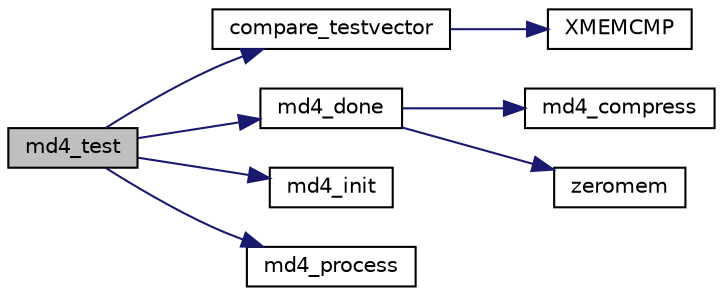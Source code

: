 digraph "md4_test"
{
 // LATEX_PDF_SIZE
  edge [fontname="Helvetica",fontsize="10",labelfontname="Helvetica",labelfontsize="10"];
  node [fontname="Helvetica",fontsize="10",shape=record];
  rankdir="LR";
  Node15 [label="md4_test",height=0.2,width=0.4,color="black", fillcolor="grey75", style="filled", fontcolor="black",tooltip="Self-test the hash."];
  Node15 -> Node16 [color="midnightblue",fontsize="10",style="solid",fontname="Helvetica"];
  Node16 [label="compare_testvector",height=0.2,width=0.4,color="black", fillcolor="white", style="filled",URL="$tomcrypt__misc_8h.html#a7764a7f27897c6182335752df00b5f8e",tooltip="Compare two test-vectors."];
  Node16 -> Node17 [color="midnightblue",fontsize="10",style="solid",fontname="Helvetica"];
  Node17 [label="XMEMCMP",height=0.2,width=0.4,color="black", fillcolor="white", style="filled",URL="$tomcrypt__cfg_8h.html#a372b974ec0ac07abcd55297554fe540f",tooltip=" "];
  Node15 -> Node18 [color="midnightblue",fontsize="10",style="solid",fontname="Helvetica"];
  Node18 [label="md4_done",height=0.2,width=0.4,color="black", fillcolor="white", style="filled",URL="$md4_8c.html#afb9dc3e903f632578a64b0a7d58e73e9",tooltip="Terminate the hash to get the digest."];
  Node18 -> Node19 [color="midnightblue",fontsize="10",style="solid",fontname="Helvetica"];
  Node19 [label="md4_compress",height=0.2,width=0.4,color="black", fillcolor="white", style="filled",URL="$md4_8c.html#aee896426464a91ca65b760aa865ccbbc",tooltip=" "];
  Node18 -> Node20 [color="midnightblue",fontsize="10",style="solid",fontname="Helvetica"];
  Node20 [label="zeromem",height=0.2,width=0.4,color="black", fillcolor="white", style="filled",URL="$tomcrypt__misc_8h.html#a63b6e188713790263bfd3612fe8b398f",tooltip="Zero a block of memory."];
  Node15 -> Node21 [color="midnightblue",fontsize="10",style="solid",fontname="Helvetica"];
  Node21 [label="md4_init",height=0.2,width=0.4,color="black", fillcolor="white", style="filled",URL="$md4_8c.html#a1a910db71d04052cb65d7d0d1ea58b70",tooltip="Initialize the hash state."];
  Node15 -> Node22 [color="midnightblue",fontsize="10",style="solid",fontname="Helvetica"];
  Node22 [label="md4_process",height=0.2,width=0.4,color="black", fillcolor="white", style="filled",URL="$md4_8c.html#aa45d17a6b4a677c4a6c88e70f0dc9e20",tooltip="Process a block of memory though the hash."];
}
